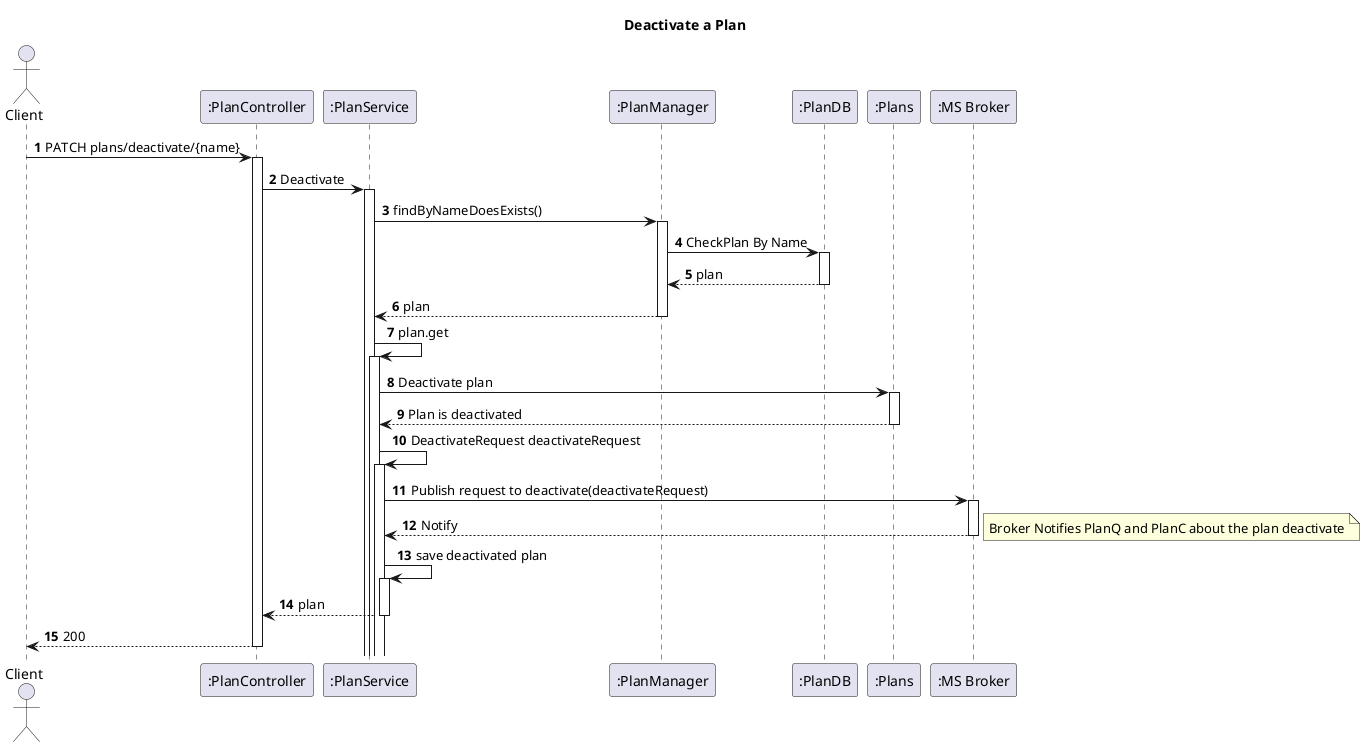 @startuml
'https://plantuml.com/sequence-diagram
autoactivate on
autonumber
title  Deactivate a Plan

autonumber
actor "Client" as Ac
participant ":PlanController" as PlanController
participant ":PlanService" as PService
participant ":PlanManager" as PManager
participant ":PlanDB" as PDB
participant ":Plans" as Plan
participant ":MS Broker" as Broker







Ac->PlanController:PATCH plans/deactivate/{name}
PlanController->PService:Deactivate

PService->PManager:findByNameDoesExists()
PManager->PDB:CheckPlan By Name
PDB-->PManager:plan
PManager-->PService:plan
PService->PService:plan.get
PService->Plan:Deactivate plan
Plan-->PService:Plan is deactivated
PService->PService:DeactivateRequest deactivateRequest
PService->Broker:Publish request to deactivate(deactivateRequest)
Broker-->PService:Notify
note right
Broker Notifies PlanQ and PlanC about the plan deactivate
end note
PService->PService:save deactivated plan

PService-->PlanController:plan
PlanController-->Ac:200







@enduml
